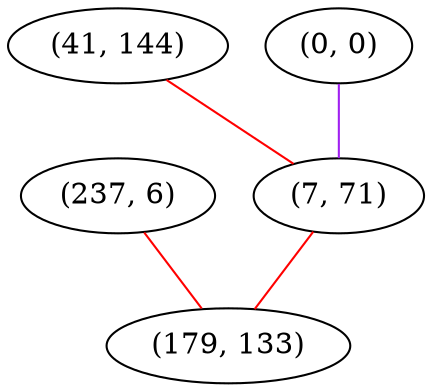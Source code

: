 graph "" {
"(237, 6)";
"(41, 144)";
"(0, 0)";
"(7, 71)";
"(179, 133)";
"(237, 6)" -- "(179, 133)"  [color=red, key=0, weight=1];
"(41, 144)" -- "(7, 71)"  [color=red, key=0, weight=1];
"(0, 0)" -- "(7, 71)"  [color=purple, key=0, weight=4];
"(7, 71)" -- "(179, 133)"  [color=red, key=0, weight=1];
}
